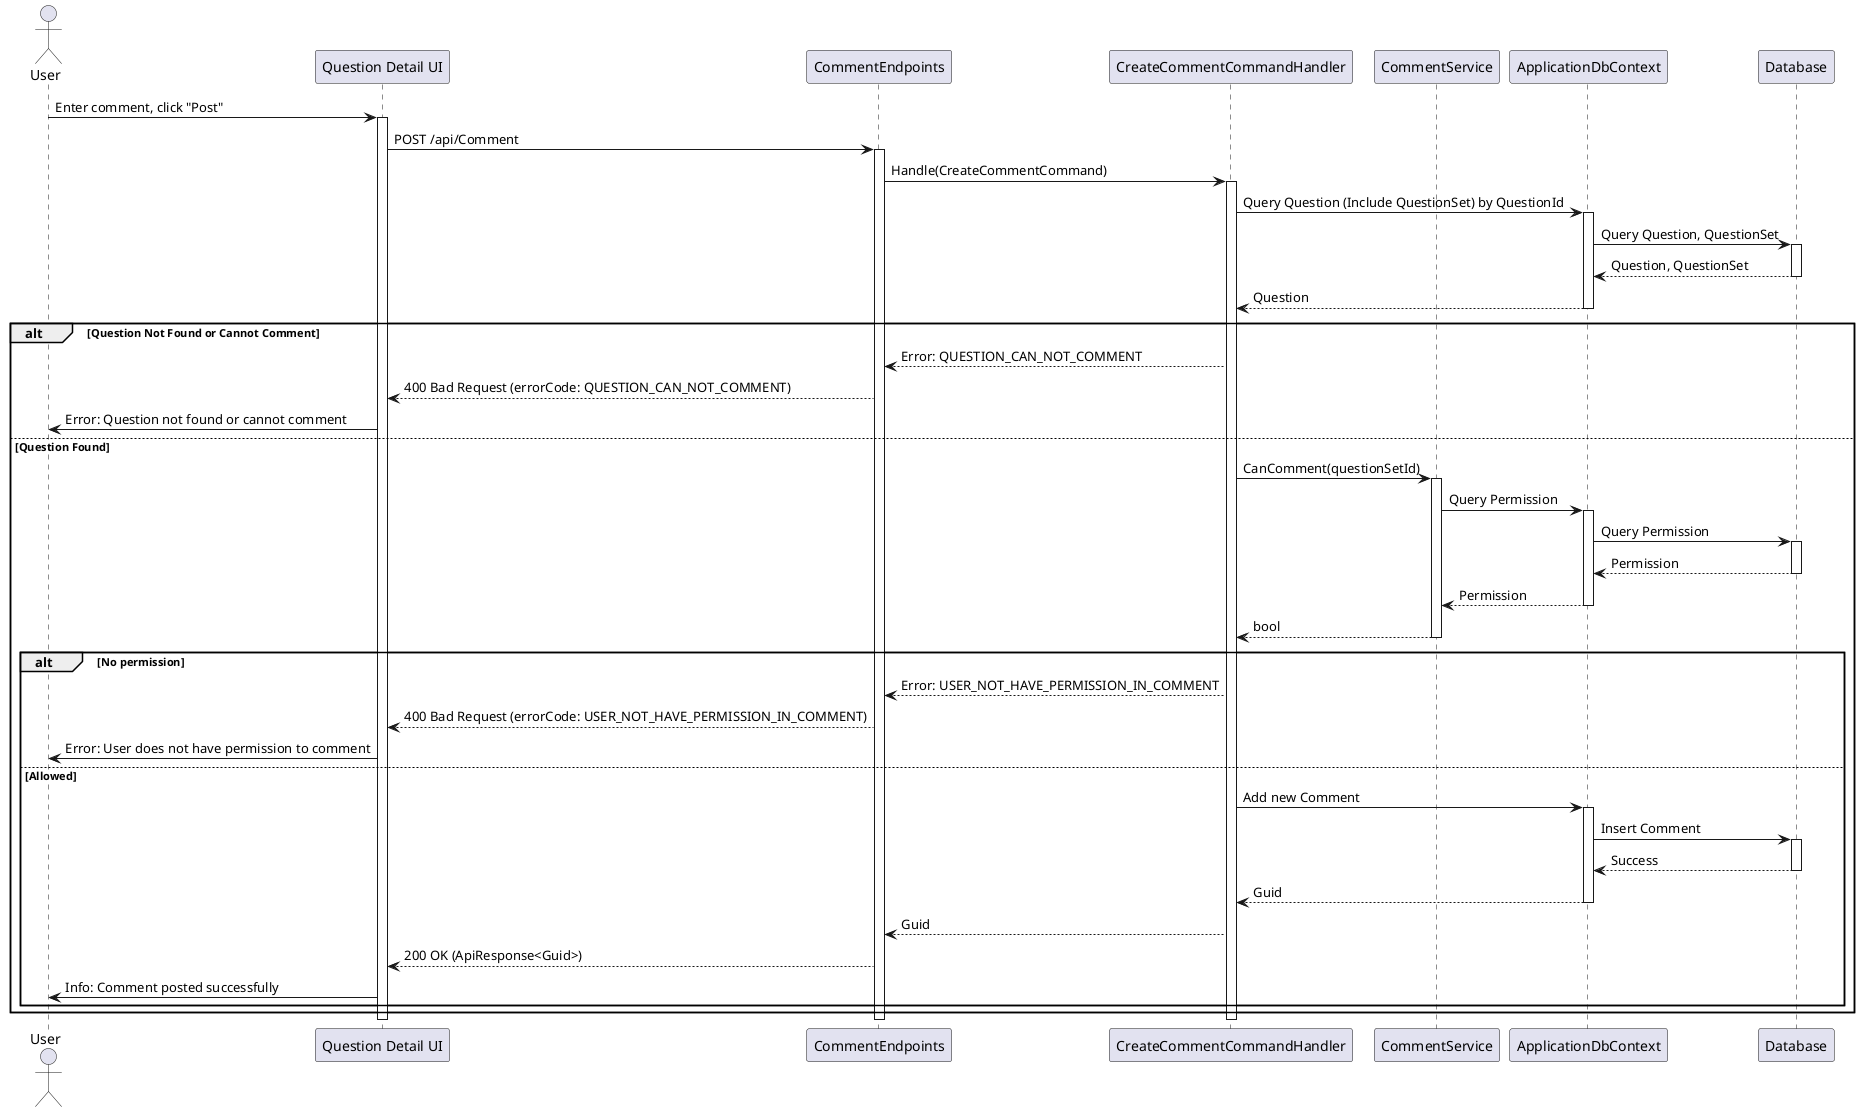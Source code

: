 @startuml
actor User
participant "Question Detail UI" as UI
participant CommentEndpoints
participant CreateCommentCommandHandler as Handler
participant CommentService
participant ApplicationDbContext
participant Database

User -> UI : Enter comment, click "Post"
activate UI
UI -> CommentEndpoints : POST /api/Comment
activate CommentEndpoints
CommentEndpoints -> Handler : Handle(CreateCommentCommand)
activate Handler
Handler -> ApplicationDbContext : Query Question (Include QuestionSet) by QuestionId
activate ApplicationDbContext
ApplicationDbContext -> Database : Query Question, QuestionSet
activate Database
Database --> ApplicationDbContext : Question, QuestionSet
deactivate Database
ApplicationDbContext --> Handler : Question
deactivate ApplicationDbContext
alt Question Not Found or Cannot Comment
    Handler --> CommentEndpoints : Error: QUESTION_CAN_NOT_COMMENT
    CommentEndpoints --> UI : 400 Bad Request (errorCode: QUESTION_CAN_NOT_COMMENT)
    UI -> User : Error: Question not found or cannot comment
else Question Found
    Handler -> CommentService : CanComment(questionSetId)
    activate CommentService
    CommentService -> ApplicationDbContext : Query Permission 
    activate ApplicationDbContext
    ApplicationDbContext -> Database : Query Permission 
    activate Database
    Database --> ApplicationDbContext : Permission 
deactivate Database
    ApplicationDbContext --> CommentService : Permission 
deactivate ApplicationDbContext
    CommentService --> Handler : bool
deactivate CommentService
    alt No permission
        Handler --> CommentEndpoints : Error: USER_NOT_HAVE_PERMISSION_IN_COMMENT
        CommentEndpoints --> UI : 400 Bad Request (errorCode: USER_NOT_HAVE_PERMISSION_IN_COMMENT)
        UI -> User : Error: User does not have permission to comment
    else Allowed
        Handler -> ApplicationDbContext : Add new Comment
        activate ApplicationDbContext
        ApplicationDbContext -> Database : Insert Comment
        activate Database
        Database --> ApplicationDbContext : Success
deactivate Database
        ApplicationDbContext --> Handler : Guid
deactivate ApplicationDbContext
        Handler --> CommentEndpoints : Guid
        CommentEndpoints --> UI : 200 OK (ApiResponse<Guid>)
        UI -> User : Info: Comment posted successfully
    end
end
deactivate Handler
deactivate CommentEndpoints
deactivate UI
@enduml